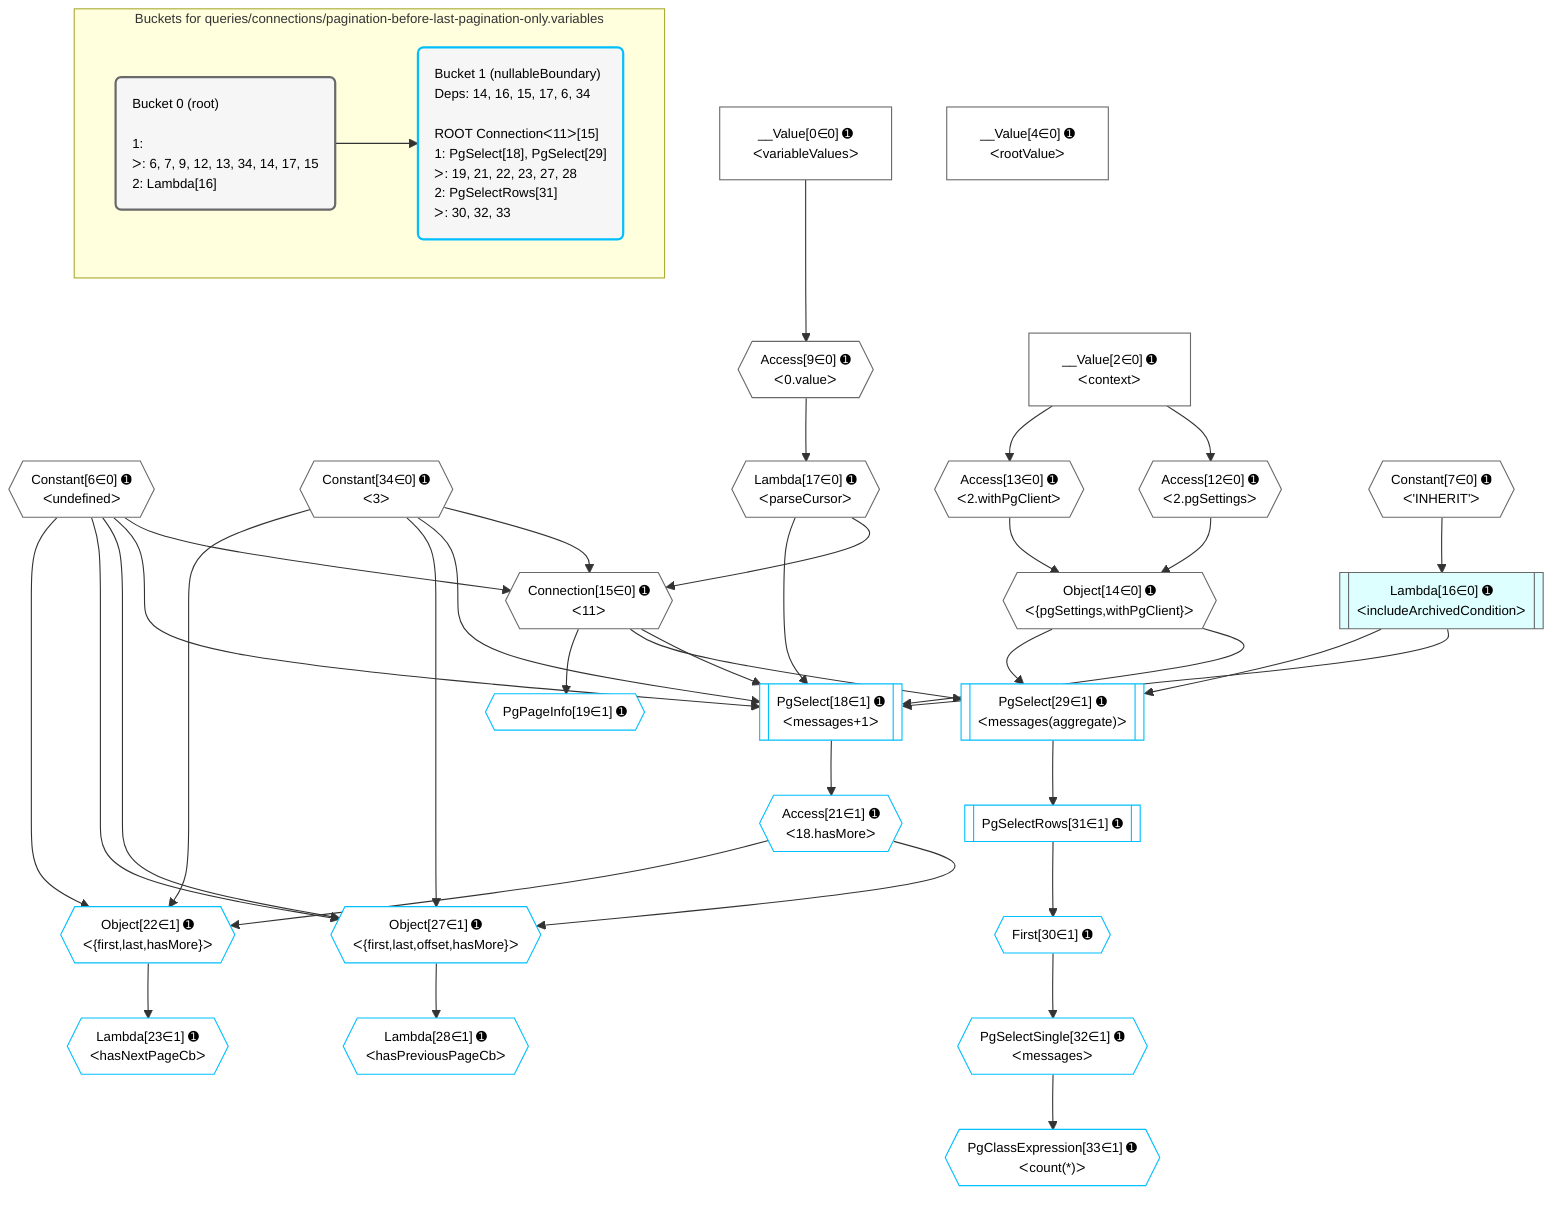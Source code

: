 %%{init: {'themeVariables': { 'fontSize': '12px'}}}%%
graph TD
    classDef path fill:#eee,stroke:#000,color:#000
    classDef plan fill:#fff,stroke-width:1px,color:#000
    classDef itemplan fill:#fff,stroke-width:2px,color:#000
    classDef unbatchedplan fill:#dff,stroke-width:1px,color:#000
    classDef sideeffectplan fill:#fcc,stroke-width:2px,color:#000
    classDef bucket fill:#f6f6f6,color:#000,stroke-width:2px,text-align:left


    %% plan dependencies
    Connection15{{"Connection[15∈0] ➊<br />ᐸ11ᐳ"}}:::plan
    Constant6{{"Constant[6∈0] ➊<br />ᐸundefinedᐳ"}}:::plan
    Constant34{{"Constant[34∈0] ➊<br />ᐸ3ᐳ"}}:::plan
    Lambda17{{"Lambda[17∈0] ➊<br />ᐸparseCursorᐳ"}}:::plan
    Constant6 & Constant34 & Lambda17 --> Connection15
    Object14{{"Object[14∈0] ➊<br />ᐸ{pgSettings,withPgClient}ᐳ"}}:::plan
    Access12{{"Access[12∈0] ➊<br />ᐸ2.pgSettingsᐳ"}}:::plan
    Access13{{"Access[13∈0] ➊<br />ᐸ2.withPgClientᐳ"}}:::plan
    Access12 & Access13 --> Object14
    Access9{{"Access[9∈0] ➊<br />ᐸ0.valueᐳ"}}:::plan
    __Value0["__Value[0∈0] ➊<br />ᐸvariableValuesᐳ"]:::plan
    __Value0 --> Access9
    __Value2["__Value[2∈0] ➊<br />ᐸcontextᐳ"]:::plan
    __Value2 --> Access12
    __Value2 --> Access13
    Lambda16[["Lambda[16∈0] ➊<br />ᐸincludeArchivedConditionᐳ"]]:::unbatchedplan
    Constant7{{"Constant[7∈0] ➊<br />ᐸ'INHERIT'ᐳ"}}:::plan
    Constant7 --> Lambda16
    Access9 --> Lambda17
    __Value4["__Value[4∈0] ➊<br />ᐸrootValueᐳ"]:::plan
    PgSelect18[["PgSelect[18∈1] ➊<br />ᐸmessages+1ᐳ"]]:::plan
    Object14 & Lambda16 & Connection15 & Lambda17 & Constant6 & Constant34 --> PgSelect18
    Object27{{"Object[27∈1] ➊<br />ᐸ{first,last,offset,hasMore}ᐳ"}}:::plan
    Access21{{"Access[21∈1] ➊<br />ᐸ18.hasMoreᐳ"}}:::plan
    Constant6 & Constant34 & Constant6 & Access21 --> Object27
    Object22{{"Object[22∈1] ➊<br />ᐸ{first,last,hasMore}ᐳ"}}:::plan
    Constant6 & Constant34 & Access21 --> Object22
    PgSelect29[["PgSelect[29∈1] ➊<br />ᐸmessages(aggregate)ᐳ"]]:::plan
    Object14 & Lambda16 & Connection15 --> PgSelect29
    PgPageInfo19{{"PgPageInfo[19∈1] ➊"}}:::plan
    Connection15 --> PgPageInfo19
    PgSelect18 --> Access21
    Lambda23{{"Lambda[23∈1] ➊<br />ᐸhasNextPageCbᐳ"}}:::plan
    Object22 --> Lambda23
    Lambda28{{"Lambda[28∈1] ➊<br />ᐸhasPreviousPageCbᐳ"}}:::plan
    Object27 --> Lambda28
    First30{{"First[30∈1] ➊"}}:::plan
    PgSelectRows31[["PgSelectRows[31∈1] ➊"]]:::plan
    PgSelectRows31 --> First30
    PgSelect29 --> PgSelectRows31
    PgSelectSingle32{{"PgSelectSingle[32∈1] ➊<br />ᐸmessagesᐳ"}}:::plan
    First30 --> PgSelectSingle32
    PgClassExpression33{{"PgClassExpression[33∈1] ➊<br />ᐸcount(*)ᐳ"}}:::plan
    PgSelectSingle32 --> PgClassExpression33

    %% define steps

    subgraph "Buckets for queries/connections/pagination-before-last-pagination-only.variables"
    Bucket0("Bucket 0 (root)<br /><br />1: <br />ᐳ: 6, 7, 9, 12, 13, 34, 14, 17, 15<br />2: Lambda[16]"):::bucket
    classDef bucket0 stroke:#696969
    class Bucket0,__Value0,__Value2,__Value4,Constant6,Constant7,Access9,Access12,Access13,Object14,Connection15,Lambda16,Lambda17,Constant34 bucket0
    Bucket1("Bucket 1 (nullableBoundary)<br />Deps: 14, 16, 15, 17, 6, 34<br /><br />ROOT Connectionᐸ11ᐳ[15]<br />1: PgSelect[18], PgSelect[29]<br />ᐳ: 19, 21, 22, 23, 27, 28<br />2: PgSelectRows[31]<br />ᐳ: 30, 32, 33"):::bucket
    classDef bucket1 stroke:#00bfff
    class Bucket1,PgSelect18,PgPageInfo19,Access21,Object22,Lambda23,Object27,Lambda28,PgSelect29,First30,PgSelectRows31,PgSelectSingle32,PgClassExpression33 bucket1
    Bucket0 --> Bucket1
    end